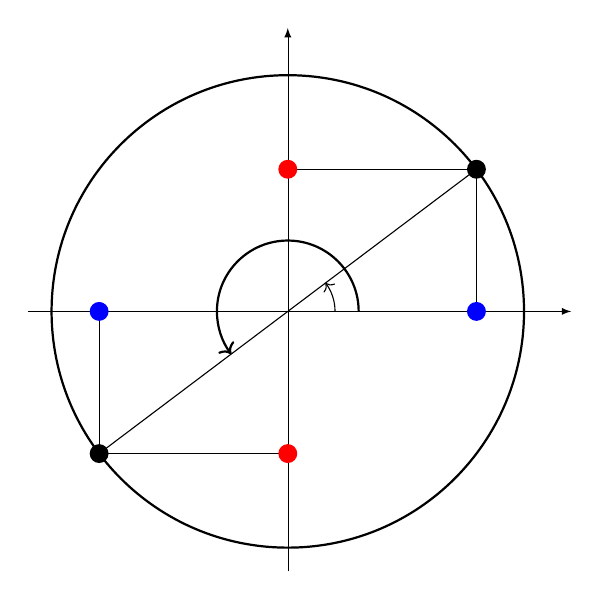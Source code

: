 \begin{tikzpicture}[scale=3]

	\draw[->,>=latex, black, very thin] (-1.1,0) -- (1.2,0);
	\draw[->,>=latex, black, very thin] (0,-1.1) -- (0,1.2);

        % draw the unit circle
        \draw[thick] (0cm,0cm) circle(1);

      \def\x{37};
       \coordinate (M) at ({\x}:1);
       \coordinate (Cos) at ({cos(\x)},0);
       \coordinate (Sin) at (0,{sin(\x)},0);
       \coordinate (Tan) at (1,{sin(\x)/cos(\x)});

       	\fill (M) circle (0.04);

        \draw (0,0)--(M);

       \draw (M)--(Cos);
       \draw (M)--(Sin);

	\fill[blue] (Cos) circle (0.04); % node[below, blue] {$\cos x$};
	\fill[red] (Sin) circle (0.04); % node[left, red] {$\sin x$};


     \draw[->] (0.2,0) arc(0:{\x}:0.2) ;
 %     \node[right] at ({\x/2}:0.1) {$x$};


% Pi - x

      \def\xx{180+\x};
       \coordinate (MM) at ({\xx}:1);
       \coordinate (CCos) at ({cos(\xx)},0);
       \coordinate (SSin) at (0,{sin(\xx)},0);


       	\fill (MM) circle (0.04);

        \draw (0,0)--(MM);

       \draw (MM)--(CCos);
       \draw (MM)--(SSin);

	\fill[blue] (CCos) circle (0.04); % node[above, blue] {$\cos (\pi+x)$};
	\fill[red] (SSin) circle (0.04); % node[right, red] {$\sin (\pi+x)$};


     \draw[thick, ->] (0.3,0) arc(0:{\xx}:0.3) ;
 %     \node[right] at ({\x/2}:0.3) {$\pi+x$};


\end{tikzpicture}

